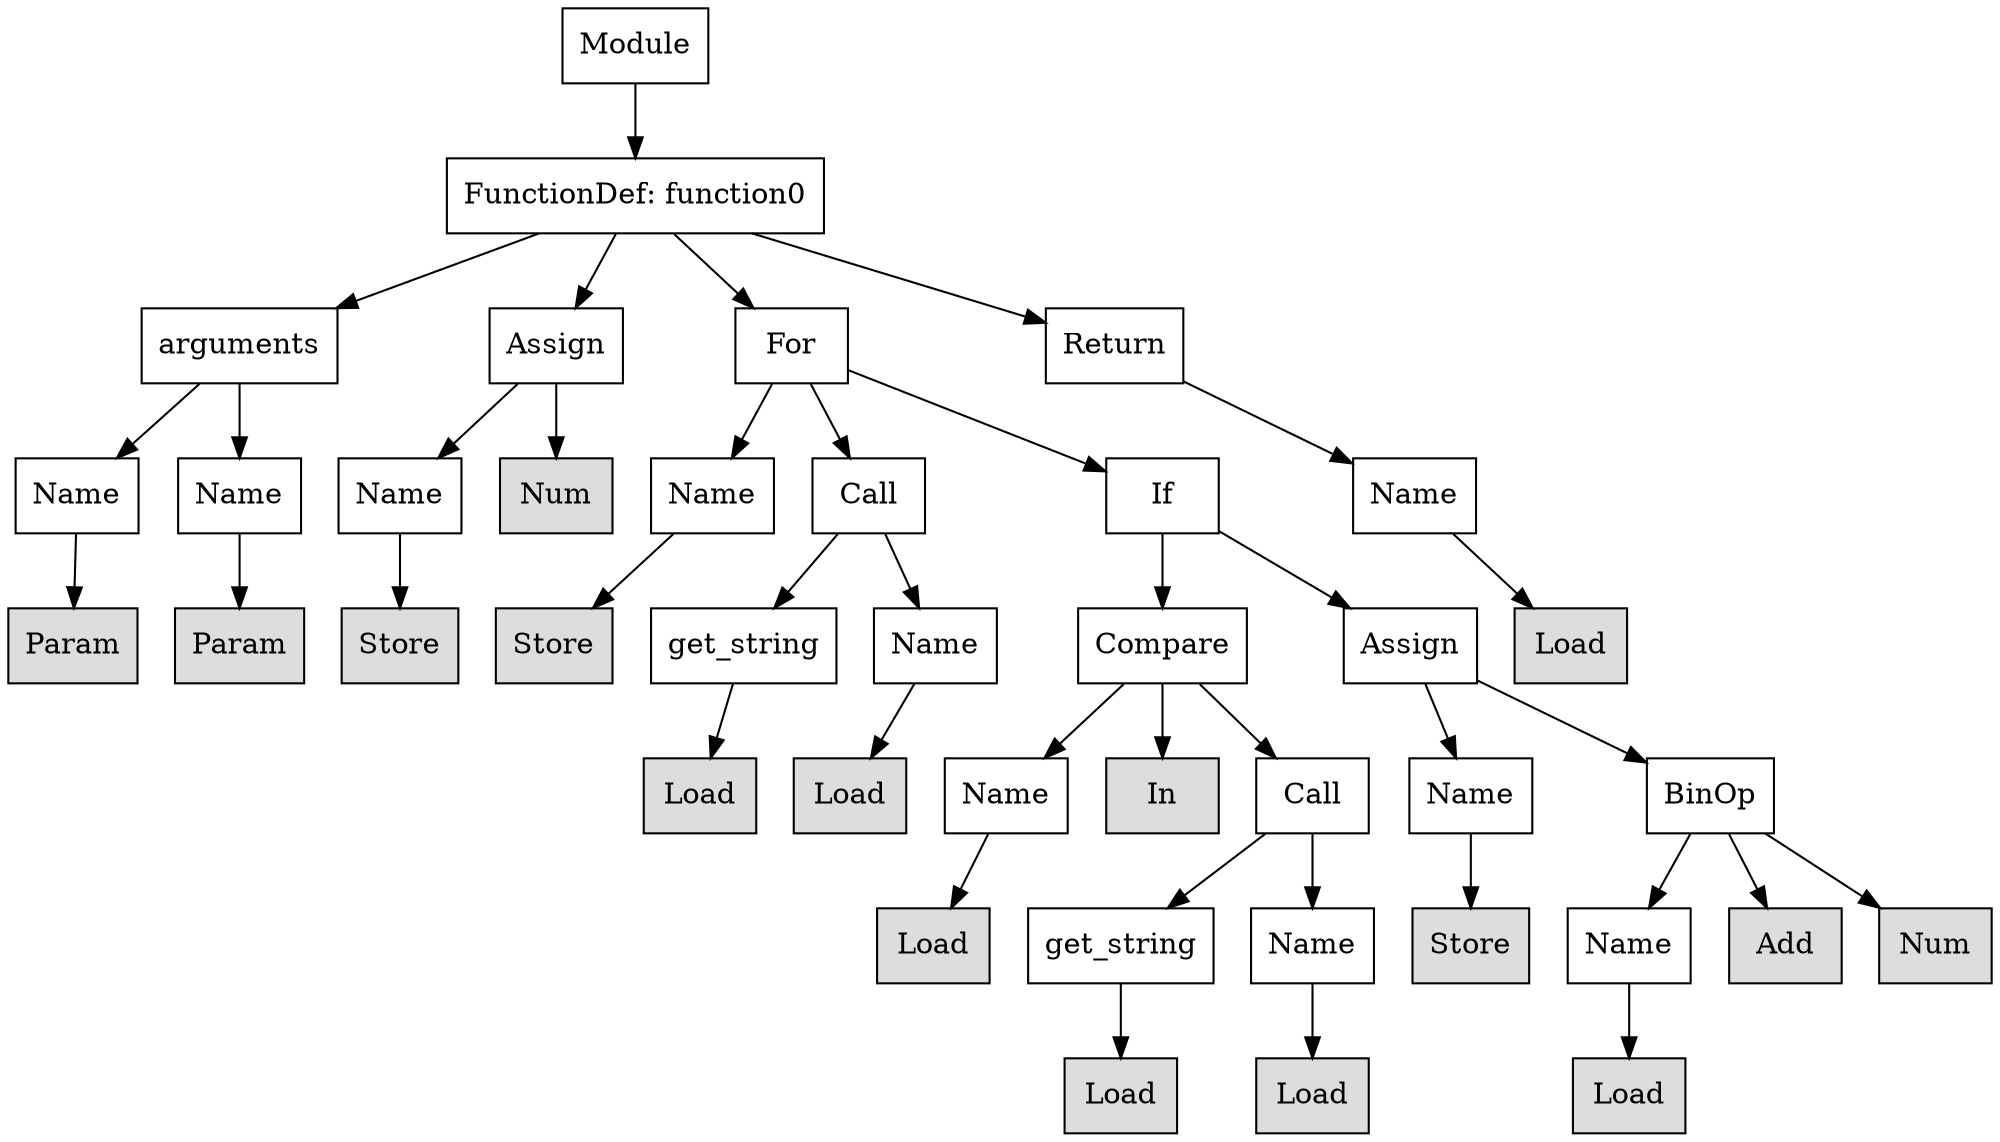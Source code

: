 digraph G {
n0 [shape=rect, label="Module"];
n1 [shape=rect, label="FunctionDef: function0"];
n2 [shape=rect, label="arguments"];
n3 [shape=rect, label="Assign"];
n4 [shape=rect, label="For"];
n5 [shape=rect, label="Return"];
n6 [shape=rect, label="Name"];
n7 [shape=rect, label="Name"];
n8 [shape=rect, label="Name"];
n9 [shape=rect, label="Num" style="filled" fillcolor="#dddddd"];
n10 [shape=rect, label="Name"];
n11 [shape=rect, label="Call"];
n12 [shape=rect, label="If"];
n13 [shape=rect, label="Name"];
n14 [shape=rect, label="Param" style="filled" fillcolor="#dddddd"];
n15 [shape=rect, label="Param" style="filled" fillcolor="#dddddd"];
n16 [shape=rect, label="Store" style="filled" fillcolor="#dddddd"];
n17 [shape=rect, label="Store" style="filled" fillcolor="#dddddd"];
n18 [shape=rect, label="get_string"];
n19 [shape=rect, label="Name"];
n20 [shape=rect, label="Compare"];
n21 [shape=rect, label="Assign"];
n22 [shape=rect, label="Load" style="filled" fillcolor="#dddddd"];
n23 [shape=rect, label="Load" style="filled" fillcolor="#dddddd"];
n24 [shape=rect, label="Load" style="filled" fillcolor="#dddddd"];
n25 [shape=rect, label="Name"];
n26 [shape=rect, label="In" style="filled" fillcolor="#dddddd"];
n27 [shape=rect, label="Call"];
n28 [shape=rect, label="Name"];
n29 [shape=rect, label="BinOp"];
n30 [shape=rect, label="Load" style="filled" fillcolor="#dddddd"];
n31 [shape=rect, label="get_string"];
n32 [shape=rect, label="Name"];
n33 [shape=rect, label="Store" style="filled" fillcolor="#dddddd"];
n34 [shape=rect, label="Name"];
n35 [shape=rect, label="Add" style="filled" fillcolor="#dddddd"];
n36 [shape=rect, label="Num" style="filled" fillcolor="#dddddd"];
n37 [shape=rect, label="Load" style="filled" fillcolor="#dddddd"];
n38 [shape=rect, label="Load" style="filled" fillcolor="#dddddd"];
n39 [shape=rect, label="Load" style="filled" fillcolor="#dddddd"];
n0 -> n1;
n1 -> n2;
n1 -> n3;
n1 -> n4;
n1 -> n5;
n2 -> n6;
n2 -> n7;
n3 -> n8;
n3 -> n9;
n4 -> n10;
n4 -> n11;
n4 -> n12;
n5 -> n13;
n6 -> n14;
n7 -> n15;
n8 -> n16;
n10 -> n17;
n11 -> n18;
n11 -> n19;
n12 -> n20;
n12 -> n21;
n13 -> n22;
n18 -> n23;
n19 -> n24;
n20 -> n25;
n20 -> n26;
n20 -> n27;
n21 -> n28;
n21 -> n29;
n25 -> n30;
n27 -> n31;
n27 -> n32;
n28 -> n33;
n29 -> n34;
n29 -> n35;
n29 -> n36;
n31 -> n37;
n32 -> n38;
n34 -> n39;
}
